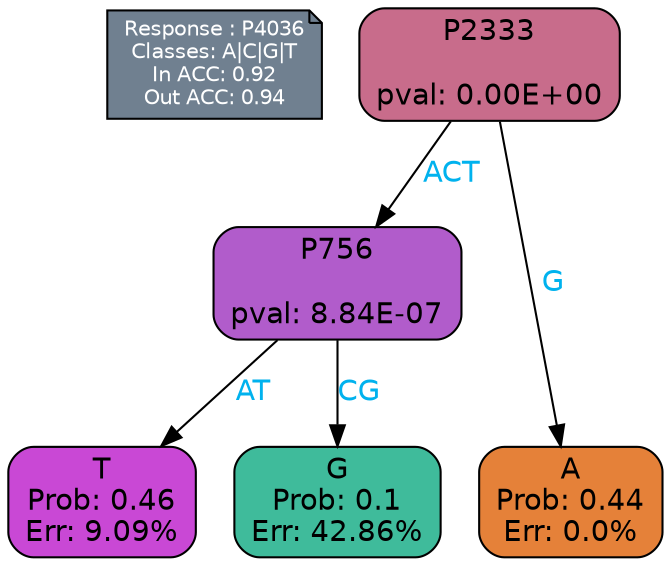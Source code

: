 digraph Tree {
node [shape=box, style="filled, rounded", color="black", fontname=helvetica] ;
graph [ranksep=equally, splines=polylines, bgcolor=transparent, dpi=600] ;
edge [fontname=helvetica] ;
LEGEND [label="Response : P4036
Classes: A|C|G|T
In ACC: 0.92
Out ACC: 0.94
",shape=note,align=left,style=filled,fillcolor="slategray",fontcolor="white",fontsize=10];1 [label="P2333

pval: 0.00E+00", fillcolor="#c86c8b"] ;
2 [label="P756

pval: 8.84E-07", fillcolor="#b15ccb"] ;
3 [label="T
Prob: 0.46
Err: 9.09%", fillcolor="#c948d5"] ;
4 [label="G
Prob: 0.1
Err: 42.86%", fillcolor="#3fbb9b"] ;
5 [label="A
Prob: 0.44
Err: 0.0%", fillcolor="#e58139"] ;
1 -> 2 [label="ACT",fontcolor=deepskyblue2] ;
1 -> 5 [label="G",fontcolor=deepskyblue2] ;
2 -> 3 [label="AT",fontcolor=deepskyblue2] ;
2 -> 4 [label="CG",fontcolor=deepskyblue2] ;
{rank = same; 3;4;5;}{rank = same; LEGEND;1;}}